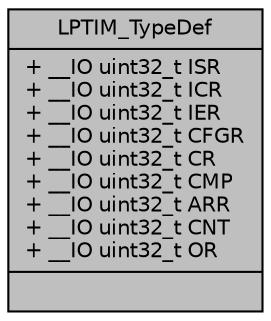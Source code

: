 digraph "LPTIM_TypeDef"
{
 // LATEX_PDF_SIZE
  edge [fontname="Helvetica",fontsize="10",labelfontname="Helvetica",labelfontsize="10"];
  node [fontname="Helvetica",fontsize="10",shape=record];
  Node1 [label="{LPTIM_TypeDef\n|+ __IO uint32_t ISR\l+ __IO uint32_t ICR\l+ __IO uint32_t IER\l+ __IO uint32_t CFGR\l+ __IO uint32_t CR\l+ __IO uint32_t CMP\l+ __IO uint32_t ARR\l+ __IO uint32_t CNT\l+ __IO uint32_t OR\l|}",height=0.2,width=0.4,color="black", fillcolor="grey75", style="filled", fontcolor="black",tooltip="LPTIMER."];
}
